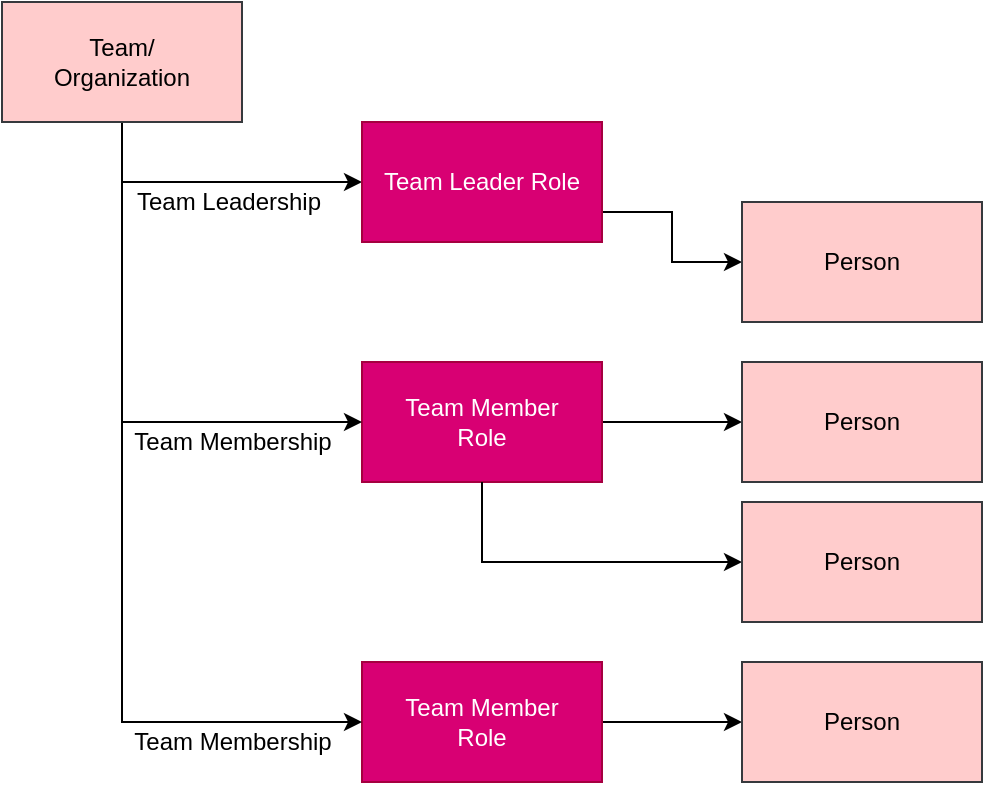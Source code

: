 <mxfile version="19.0.3" type="device" pages="3"><diagram id="mArv101Qo0KCMiXSAoCN" name="team-roles"><mxGraphModel dx="1186" dy="773" grid="1" gridSize="10" guides="1" tooltips="1" connect="1" arrows="1" fold="1" page="1" pageScale="1" pageWidth="827" pageHeight="1169" math="0" shadow="0"><root><mxCell id="S5lS58ZmbvXcH93iUld8-0"/><mxCell id="S5lS58ZmbvXcH93iUld8-1" parent="S5lS58ZmbvXcH93iUld8-0"/><mxCell id="Gn1W2-aZ5OwGCIdrwuAJ-5" style="edgeStyle=orthogonalEdgeStyle;rounded=0;orthogonalLoop=1;jettySize=auto;html=1;exitX=1;exitY=0.5;exitDx=0;exitDy=0;entryX=0;entryY=0.5;entryDx=0;entryDy=0;" parent="S5lS58ZmbvXcH93iUld8-1" source="qwx3awuKoGd0lJoQvfud-0" target="Gn1W2-aZ5OwGCIdrwuAJ-4" edge="1"><mxGeometry relative="1" as="geometry"/></mxCell><mxCell id="qwx3awuKoGd0lJoQvfud-0" value="Team Member&lt;br&gt;Role" style="rounded=0;whiteSpace=wrap;html=1;fillColor=#d80073;strokeColor=#A50040;fontColor=#ffffff;" parent="S5lS58ZmbvXcH93iUld8-1" vertex="1"><mxGeometry x="270" y="250" width="120" height="60" as="geometry"/></mxCell><mxCell id="Rkh4yK-NSys1IfjmhF-t-0" style="edgeStyle=orthogonalEdgeStyle;rounded=0;orthogonalLoop=1;jettySize=auto;html=1;entryX=0;entryY=0.5;entryDx=0;entryDy=0;exitX=0.5;exitY=1;exitDx=0;exitDy=0;" parent="S5lS58ZmbvXcH93iUld8-1" source="qwx3awuKoGd0lJoQvfud-1" target="qwx3awuKoGd0lJoQvfud-2" edge="1"><mxGeometry relative="1" as="geometry"/></mxCell><mxCell id="Rkh4yK-NSys1IfjmhF-t-1" style="edgeStyle=orthogonalEdgeStyle;rounded=0;orthogonalLoop=1;jettySize=auto;html=1;entryX=0;entryY=0.5;entryDx=0;entryDy=0;" parent="S5lS58ZmbvXcH93iUld8-1" source="qwx3awuKoGd0lJoQvfud-1" target="qwx3awuKoGd0lJoQvfud-0" edge="1"><mxGeometry relative="1" as="geometry"><Array as="points"><mxPoint x="150" y="280"/></Array></mxGeometry></mxCell><mxCell id="qwx3awuKoGd0lJoQvfud-1" value="Team/&lt;br&gt;Organization" style="rounded=0;whiteSpace=wrap;html=1;fillColor=#ffcccc;strokeColor=#36393d;" parent="S5lS58ZmbvXcH93iUld8-1" vertex="1"><mxGeometry x="90" y="70" width="120" height="60" as="geometry"/></mxCell><mxCell id="Gn1W2-aZ5OwGCIdrwuAJ-3" style="edgeStyle=orthogonalEdgeStyle;rounded=0;orthogonalLoop=1;jettySize=auto;html=1;exitX=1;exitY=0.75;exitDx=0;exitDy=0;entryX=0;entryY=0.5;entryDx=0;entryDy=0;" parent="S5lS58ZmbvXcH93iUld8-1" source="qwx3awuKoGd0lJoQvfud-2" target="Gn1W2-aZ5OwGCIdrwuAJ-2" edge="1"><mxGeometry relative="1" as="geometry"/></mxCell><mxCell id="qwx3awuKoGd0lJoQvfud-2" value="Team Leader Role" style="rounded=0;whiteSpace=wrap;html=1;fillColor=#d80073;strokeColor=#A50040;fontColor=#ffffff;" parent="S5lS58ZmbvXcH93iUld8-1" vertex="1"><mxGeometry x="270" y="130" width="120" height="60" as="geometry"/></mxCell><mxCell id="Gn1W2-aZ5OwGCIdrwuAJ-2" value="Person" style="rounded=0;whiteSpace=wrap;html=1;fillColor=#ffcccc;strokeColor=#36393d;" parent="S5lS58ZmbvXcH93iUld8-1" vertex="1"><mxGeometry x="460" y="170" width="120" height="60" as="geometry"/></mxCell><mxCell id="Gn1W2-aZ5OwGCIdrwuAJ-4" value="Person" style="rounded=0;whiteSpace=wrap;html=1;fillColor=#ffcccc;strokeColor=#36393d;" parent="S5lS58ZmbvXcH93iUld8-1" vertex="1"><mxGeometry x="460" y="250" width="120" height="60" as="geometry"/></mxCell><mxCell id="Gn1W2-aZ5OwGCIdrwuAJ-8" style="edgeStyle=orthogonalEdgeStyle;rounded=0;orthogonalLoop=1;jettySize=auto;html=1;exitX=0.5;exitY=1;exitDx=0;exitDy=0;entryX=0;entryY=0.5;entryDx=0;entryDy=0;" parent="S5lS58ZmbvXcH93iUld8-1" source="qwx3awuKoGd0lJoQvfud-0" target="Gn1W2-aZ5OwGCIdrwuAJ-9" edge="1"><mxGeometry relative="1" as="geometry"><mxPoint x="390" y="350" as="sourcePoint"/></mxGeometry></mxCell><mxCell id="Gn1W2-aZ5OwGCIdrwuAJ-9" value="Person" style="rounded=0;whiteSpace=wrap;html=1;fillColor=#ffcccc;strokeColor=#36393d;" parent="S5lS58ZmbvXcH93iUld8-1" vertex="1"><mxGeometry x="460" y="320" width="120" height="60" as="geometry"/></mxCell><mxCell id="ideQs5a__Hs5hrtRnPi7-0" value="Team Leadership" style="text;html=1;align=center;verticalAlign=middle;resizable=0;points=[];autosize=1;strokeColor=none;fillColor=none;" vertex="1" parent="S5lS58ZmbvXcH93iUld8-1"><mxGeometry x="148" y="160" width="110" height="20" as="geometry"/></mxCell><mxCell id="ideQs5a__Hs5hrtRnPi7-1" value="Team Membership" style="text;html=1;align=center;verticalAlign=middle;resizable=0;points=[];autosize=1;strokeColor=none;fillColor=none;" vertex="1" parent="S5lS58ZmbvXcH93iUld8-1"><mxGeometry x="150" y="280" width="110" height="20" as="geometry"/></mxCell><mxCell id="ideQs5a__Hs5hrtRnPi7-2" style="edgeStyle=orthogonalEdgeStyle;rounded=0;orthogonalLoop=1;jettySize=auto;html=1;exitX=1;exitY=0.5;exitDx=0;exitDy=0;entryX=0;entryY=0.5;entryDx=0;entryDy=0;" edge="1" parent="S5lS58ZmbvXcH93iUld8-1" source="ideQs5a__Hs5hrtRnPi7-3" target="ideQs5a__Hs5hrtRnPi7-5"><mxGeometry relative="1" as="geometry"/></mxCell><mxCell id="ideQs5a__Hs5hrtRnPi7-3" value="Team Member&lt;br&gt;Role" style="rounded=0;whiteSpace=wrap;html=1;fillColor=#d80073;strokeColor=#A50040;fontColor=#ffffff;" vertex="1" parent="S5lS58ZmbvXcH93iUld8-1"><mxGeometry x="270" y="400" width="120" height="60" as="geometry"/></mxCell><mxCell id="ideQs5a__Hs5hrtRnPi7-4" style="edgeStyle=orthogonalEdgeStyle;rounded=0;orthogonalLoop=1;jettySize=auto;html=1;entryX=0;entryY=0.5;entryDx=0;entryDy=0;" edge="1" parent="S5lS58ZmbvXcH93iUld8-1" target="ideQs5a__Hs5hrtRnPi7-3"><mxGeometry relative="1" as="geometry"><Array as="points"><mxPoint x="150" y="430"/></Array><mxPoint x="150" y="280" as="sourcePoint"/></mxGeometry></mxCell><mxCell id="ideQs5a__Hs5hrtRnPi7-5" value="Person" style="rounded=0;whiteSpace=wrap;html=1;fillColor=#ffcccc;strokeColor=#36393d;" vertex="1" parent="S5lS58ZmbvXcH93iUld8-1"><mxGeometry x="460" y="400" width="120" height="60" as="geometry"/></mxCell><mxCell id="ideQs5a__Hs5hrtRnPi7-8" value="Team Membership" style="text;html=1;align=center;verticalAlign=middle;resizable=0;points=[];autosize=1;strokeColor=none;fillColor=none;" vertex="1" parent="S5lS58ZmbvXcH93iUld8-1"><mxGeometry x="150" y="430" width="110" height="20" as="geometry"/></mxCell></root></mxGraphModel></diagram><diagram name="team-hierarchy" id="PryMsDV9tYwYTaTZk483"><mxGraphModel dx="1186" dy="773" grid="1" gridSize="10" guides="1" tooltips="1" connect="1" arrows="1" fold="1" page="1" pageScale="1" pageWidth="827" pageHeight="1169" math="0" shadow="0"><root><mxCell id="BnGRmHbI5KMueOZn4mbO-0"/><mxCell id="BnGRmHbI5KMueOZn4mbO-1" parent="BnGRmHbI5KMueOZn4mbO-0"/><mxCell id="BnGRmHbI5KMueOZn4mbO-5" style="edgeStyle=orthogonalEdgeStyle;rounded=0;orthogonalLoop=1;jettySize=auto;html=1;exitX=0.5;exitY=1;exitDx=0;exitDy=0;entryX=0;entryY=0.5;entryDx=0;entryDy=0;" edge="1" parent="BnGRmHbI5KMueOZn4mbO-1" source="BnGRmHbI5KMueOZn4mbO-7" target="nYUtgjmiULasGKknUEx4-0"><mxGeometry relative="1" as="geometry"><mxPoint x="270" y="160" as="targetPoint"/></mxGeometry></mxCell><mxCell id="BnGRmHbI5KMueOZn4mbO-6" style="edgeStyle=orthogonalEdgeStyle;rounded=0;orthogonalLoop=1;jettySize=auto;html=1;entryX=0;entryY=0.5;entryDx=0;entryDy=0;" edge="1" parent="BnGRmHbI5KMueOZn4mbO-1" source="BnGRmHbI5KMueOZn4mbO-7" target="nYUtgjmiULasGKknUEx4-1"><mxGeometry relative="1" as="geometry"><Array as="points"><mxPoint x="150" y="390"/></Array><mxPoint x="270" y="280" as="targetPoint"/></mxGeometry></mxCell><mxCell id="BnGRmHbI5KMueOZn4mbO-7" value="Organization" style="rounded=0;whiteSpace=wrap;html=1;fillColor=#ffcccc;strokeColor=#36393d;" vertex="1" parent="BnGRmHbI5KMueOZn4mbO-1"><mxGeometry x="90" y="70" width="120" height="60" as="geometry"/></mxCell><mxCell id="nYUtgjmiULasGKknUEx4-0" value="Team" style="rounded=0;whiteSpace=wrap;html=1;fillColor=#ffcccc;strokeColor=#36393d;" vertex="1" parent="BnGRmHbI5KMueOZn4mbO-1"><mxGeometry x="210" y="180" width="120" height="60" as="geometry"/></mxCell><mxCell id="nYUtgjmiULasGKknUEx4-1" value="Team" style="rounded=0;whiteSpace=wrap;html=1;fillColor=#ffcccc;strokeColor=#36393d;" vertex="1" parent="BnGRmHbI5KMueOZn4mbO-1"><mxGeometry x="210" y="360" width="120" height="60" as="geometry"/></mxCell><mxCell id="nYUtgjmiULasGKknUEx4-2" style="edgeStyle=orthogonalEdgeStyle;rounded=0;orthogonalLoop=1;jettySize=auto;html=1;exitX=0.25;exitY=1;exitDx=0;exitDy=0;entryX=0;entryY=0.5;entryDx=0;entryDy=0;" edge="1" parent="BnGRmHbI5KMueOZn4mbO-1" target="nYUtgjmiULasGKknUEx4-3" source="nYUtgjmiULasGKknUEx4-0"><mxGeometry relative="1" as="geometry"><mxPoint x="180" y="200" as="sourcePoint"/><mxPoint x="300" y="230" as="targetPoint"/></mxGeometry></mxCell><mxCell id="nYUtgjmiULasGKknUEx4-3" value="Team" style="rounded=0;whiteSpace=wrap;html=1;fillColor=#ffcccc;strokeColor=#36393d;" vertex="1" parent="BnGRmHbI5KMueOZn4mbO-1"><mxGeometry x="270" y="260" width="120" height="60" as="geometry"/></mxCell><mxCell id="nYUtgjmiULasGKknUEx4-4" style="edgeStyle=orthogonalEdgeStyle;rounded=0;orthogonalLoop=1;jettySize=auto;html=1;exitX=0.25;exitY=1;exitDx=0;exitDy=0;entryX=0;entryY=0.5;entryDx=0;entryDy=0;" edge="1" parent="BnGRmHbI5KMueOZn4mbO-1" target="nYUtgjmiULasGKknUEx4-5" source="nYUtgjmiULasGKknUEx4-0"><mxGeometry relative="1" as="geometry"><mxPoint x="250" y="250" as="sourcePoint"/><mxPoint x="310" y="240" as="targetPoint"/></mxGeometry></mxCell><mxCell id="nYUtgjmiULasGKknUEx4-5" value="Team" style="rounded=0;whiteSpace=wrap;html=1;fillColor=#ffcccc;strokeColor=#36393d;" vertex="1" parent="BnGRmHbI5KMueOZn4mbO-1"><mxGeometry x="280" y="270" width="120" height="60" as="geometry"/></mxCell><mxCell id="nYUtgjmiULasGKknUEx4-6" style="edgeStyle=orthogonalEdgeStyle;rounded=0;orthogonalLoop=1;jettySize=auto;html=1;exitX=0.25;exitY=1;exitDx=0;exitDy=0;entryX=0;entryY=0.5;entryDx=0;entryDy=0;" edge="1" parent="BnGRmHbI5KMueOZn4mbO-1" target="nYUtgjmiULasGKknUEx4-7" source="nYUtgjmiULasGKknUEx4-0"><mxGeometry relative="1" as="geometry"><mxPoint x="260" y="260" as="sourcePoint"/><mxPoint x="320" y="250" as="targetPoint"/></mxGeometry></mxCell><mxCell id="nYUtgjmiULasGKknUEx4-7" value="Team" style="rounded=0;whiteSpace=wrap;html=1;fillColor=#ffcccc;strokeColor=#36393d;" vertex="1" parent="BnGRmHbI5KMueOZn4mbO-1"><mxGeometry x="290" y="280" width="120" height="60" as="geometry"/></mxCell><mxCell id="nYUtgjmiULasGKknUEx4-8" value="Team Hierarchy" style="text;html=1;align=center;verticalAlign=middle;resizable=0;points=[];autosize=1;strokeColor=none;fillColor=none;" vertex="1" parent="BnGRmHbI5KMueOZn4mbO-1"><mxGeometry x="50" y="280" width="100" height="20" as="geometry"/></mxCell></root></mxGraphModel></diagram><diagram name="project-teams" id="0Gyew0KmREZE14jgyCfY"><mxGraphModel dx="1186" dy="-396" grid="1" gridSize="10" guides="1" tooltips="1" connect="1" arrows="1" fold="1" page="1" pageScale="1" pageWidth="827" pageHeight="1169" math="0" shadow="0"><root><mxCell id="Q1TpeXkHJvjdF7iIO9C6-0"/><mxCell id="Q1TpeXkHJvjdF7iIO9C6-1" parent="Q1TpeXkHJvjdF7iIO9C6-0"/><mxCell id="Q1TpeXkHJvjdF7iIO9C6-40" style="edgeStyle=orthogonalEdgeStyle;rounded=0;orthogonalLoop=1;jettySize=auto;html=1;exitX=0.25;exitY=1;exitDx=0;exitDy=0;fontColor=#FFFFFF;" parent="Q1TpeXkHJvjdF7iIO9C6-1" source="Q1TpeXkHJvjdF7iIO9C6-43" target="Q1TpeXkHJvjdF7iIO9C6-52" edge="1"><mxGeometry relative="1" as="geometry"/></mxCell><mxCell id="Q1TpeXkHJvjdF7iIO9C6-41" style="edgeStyle=orthogonalEdgeStyle;rounded=0;orthogonalLoop=1;jettySize=auto;html=1;exitX=0.75;exitY=1;exitDx=0;exitDy=0;fontColor=#000000;" parent="Q1TpeXkHJvjdF7iIO9C6-1" source="Q1TpeXkHJvjdF7iIO9C6-43" target="Q1TpeXkHJvjdF7iIO9C6-47" edge="1"><mxGeometry relative="1" as="geometry"/></mxCell><mxCell id="Q1TpeXkHJvjdF7iIO9C6-43" value="Project" style="rounded=0;whiteSpace=wrap;html=1;fillColor=#cce5ff;strokeColor=#36393d;" parent="Q1TpeXkHJvjdF7iIO9C6-1" vertex="1"><mxGeometry x="230" y="1260" width="120" height="60" as="geometry"/></mxCell><mxCell id="Q1TpeXkHJvjdF7iIO9C6-47" value="Team" style="rounded=0;whiteSpace=wrap;html=1;fillColor=#ffcccc;strokeColor=#36393d;" parent="Q1TpeXkHJvjdF7iIO9C6-1" vertex="1"><mxGeometry x="310" y="1390" width="120" height="60" as="geometry"/></mxCell><mxCell id="Q1TpeXkHJvjdF7iIO9C6-52" value="PersonRole" style="rounded=0;whiteSpace=wrap;html=1;fillColor=#d80073;strokeColor=#A50040;verticalAlign=middle;align=center;fontColor=#FFFFFF;" parent="Q1TpeXkHJvjdF7iIO9C6-1" vertex="1"><mxGeometry x="150" y="1390" width="120" height="60" as="geometry"/></mxCell><mxCell id="Q1TpeXkHJvjdF7iIO9C6-53" value="Project Management" style="text;html=1;align=center;verticalAlign=middle;resizable=0;points=[];autosize=1;strokeColor=none;fillColor=none;fontColor=#000000;" parent="Q1TpeXkHJvjdF7iIO9C6-1" vertex="1"><mxGeometry x="130" y="1330" width="130" height="20" as="geometry"/></mxCell><mxCell id="Q1TpeXkHJvjdF7iIO9C6-54" style="edgeStyle=orthogonalEdgeStyle;rounded=0;orthogonalLoop=1;jettySize=auto;html=1;exitX=0.75;exitY=1;exitDx=0;exitDy=0;fontColor=#000000;" parent="Q1TpeXkHJvjdF7iIO9C6-1" source="Q1TpeXkHJvjdF7iIO9C6-43" target="Q1TpeXkHJvjdF7iIO9C6-55" edge="1"><mxGeometry relative="1" as="geometry"><mxPoint x="330" y="1330" as="sourcePoint"/></mxGeometry></mxCell><mxCell id="Q1TpeXkHJvjdF7iIO9C6-55" value="Team" style="rounded=0;whiteSpace=wrap;html=1;fillColor=#ffcccc;strokeColor=#36393d;" parent="Q1TpeXkHJvjdF7iIO9C6-1" vertex="1"><mxGeometry x="320" y="1400" width="120" height="60" as="geometry"/></mxCell><mxCell id="Q1TpeXkHJvjdF7iIO9C6-56" style="edgeStyle=orthogonalEdgeStyle;rounded=0;orthogonalLoop=1;jettySize=auto;html=1;exitX=0.75;exitY=1;exitDx=0;exitDy=0;fontColor=#000000;" parent="Q1TpeXkHJvjdF7iIO9C6-1" source="Q1TpeXkHJvjdF7iIO9C6-43" target="Q1TpeXkHJvjdF7iIO9C6-57" edge="1"><mxGeometry relative="1" as="geometry"><mxPoint x="340" y="1340" as="sourcePoint"/></mxGeometry></mxCell><mxCell id="Q1TpeXkHJvjdF7iIO9C6-57" value="Team" style="rounded=0;whiteSpace=wrap;html=1;fillColor=#ffcccc;strokeColor=#36393d;" parent="Q1TpeXkHJvjdF7iIO9C6-1" vertex="1"><mxGeometry x="330" y="1410" width="120" height="60" as="geometry"/></mxCell><mxCell id="Q1TpeXkHJvjdF7iIO9C6-58" value="Project Teams" style="text;html=1;align=center;verticalAlign=middle;resizable=0;points=[];autosize=1;strokeColor=none;fillColor=none;fontColor=#000000;" parent="Q1TpeXkHJvjdF7iIO9C6-1" vertex="1"><mxGeometry x="330" y="1330" width="90" height="20" as="geometry"/></mxCell></root></mxGraphModel></diagram></mxfile>